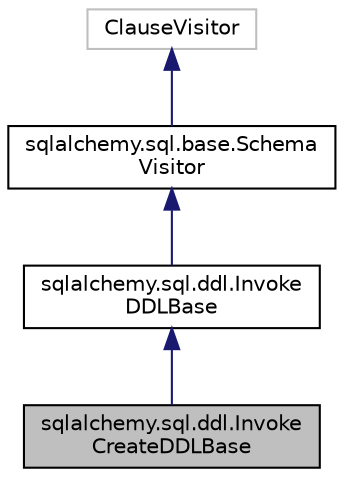 digraph "sqlalchemy.sql.ddl.InvokeCreateDDLBase"
{
 // LATEX_PDF_SIZE
  edge [fontname="Helvetica",fontsize="10",labelfontname="Helvetica",labelfontsize="10"];
  node [fontname="Helvetica",fontsize="10",shape=record];
  Node1 [label="sqlalchemy.sql.ddl.Invoke\lCreateDDLBase",height=0.2,width=0.4,color="black", fillcolor="grey75", style="filled", fontcolor="black",tooltip=" "];
  Node2 -> Node1 [dir="back",color="midnightblue",fontsize="10",style="solid",fontname="Helvetica"];
  Node2 [label="sqlalchemy.sql.ddl.Invoke\lDDLBase",height=0.2,width=0.4,color="black", fillcolor="white", style="filled",URL="$classsqlalchemy_1_1sql_1_1ddl_1_1InvokeDDLBase.html",tooltip=" "];
  Node3 -> Node2 [dir="back",color="midnightblue",fontsize="10",style="solid",fontname="Helvetica"];
  Node3 [label="sqlalchemy.sql.base.Schema\lVisitor",height=0.2,width=0.4,color="black", fillcolor="white", style="filled",URL="$classsqlalchemy_1_1sql_1_1base_1_1SchemaVisitor.html",tooltip=" "];
  Node4 -> Node3 [dir="back",color="midnightblue",fontsize="10",style="solid",fontname="Helvetica"];
  Node4 [label="ClauseVisitor",height=0.2,width=0.4,color="grey75", fillcolor="white", style="filled",tooltip=" "];
}
